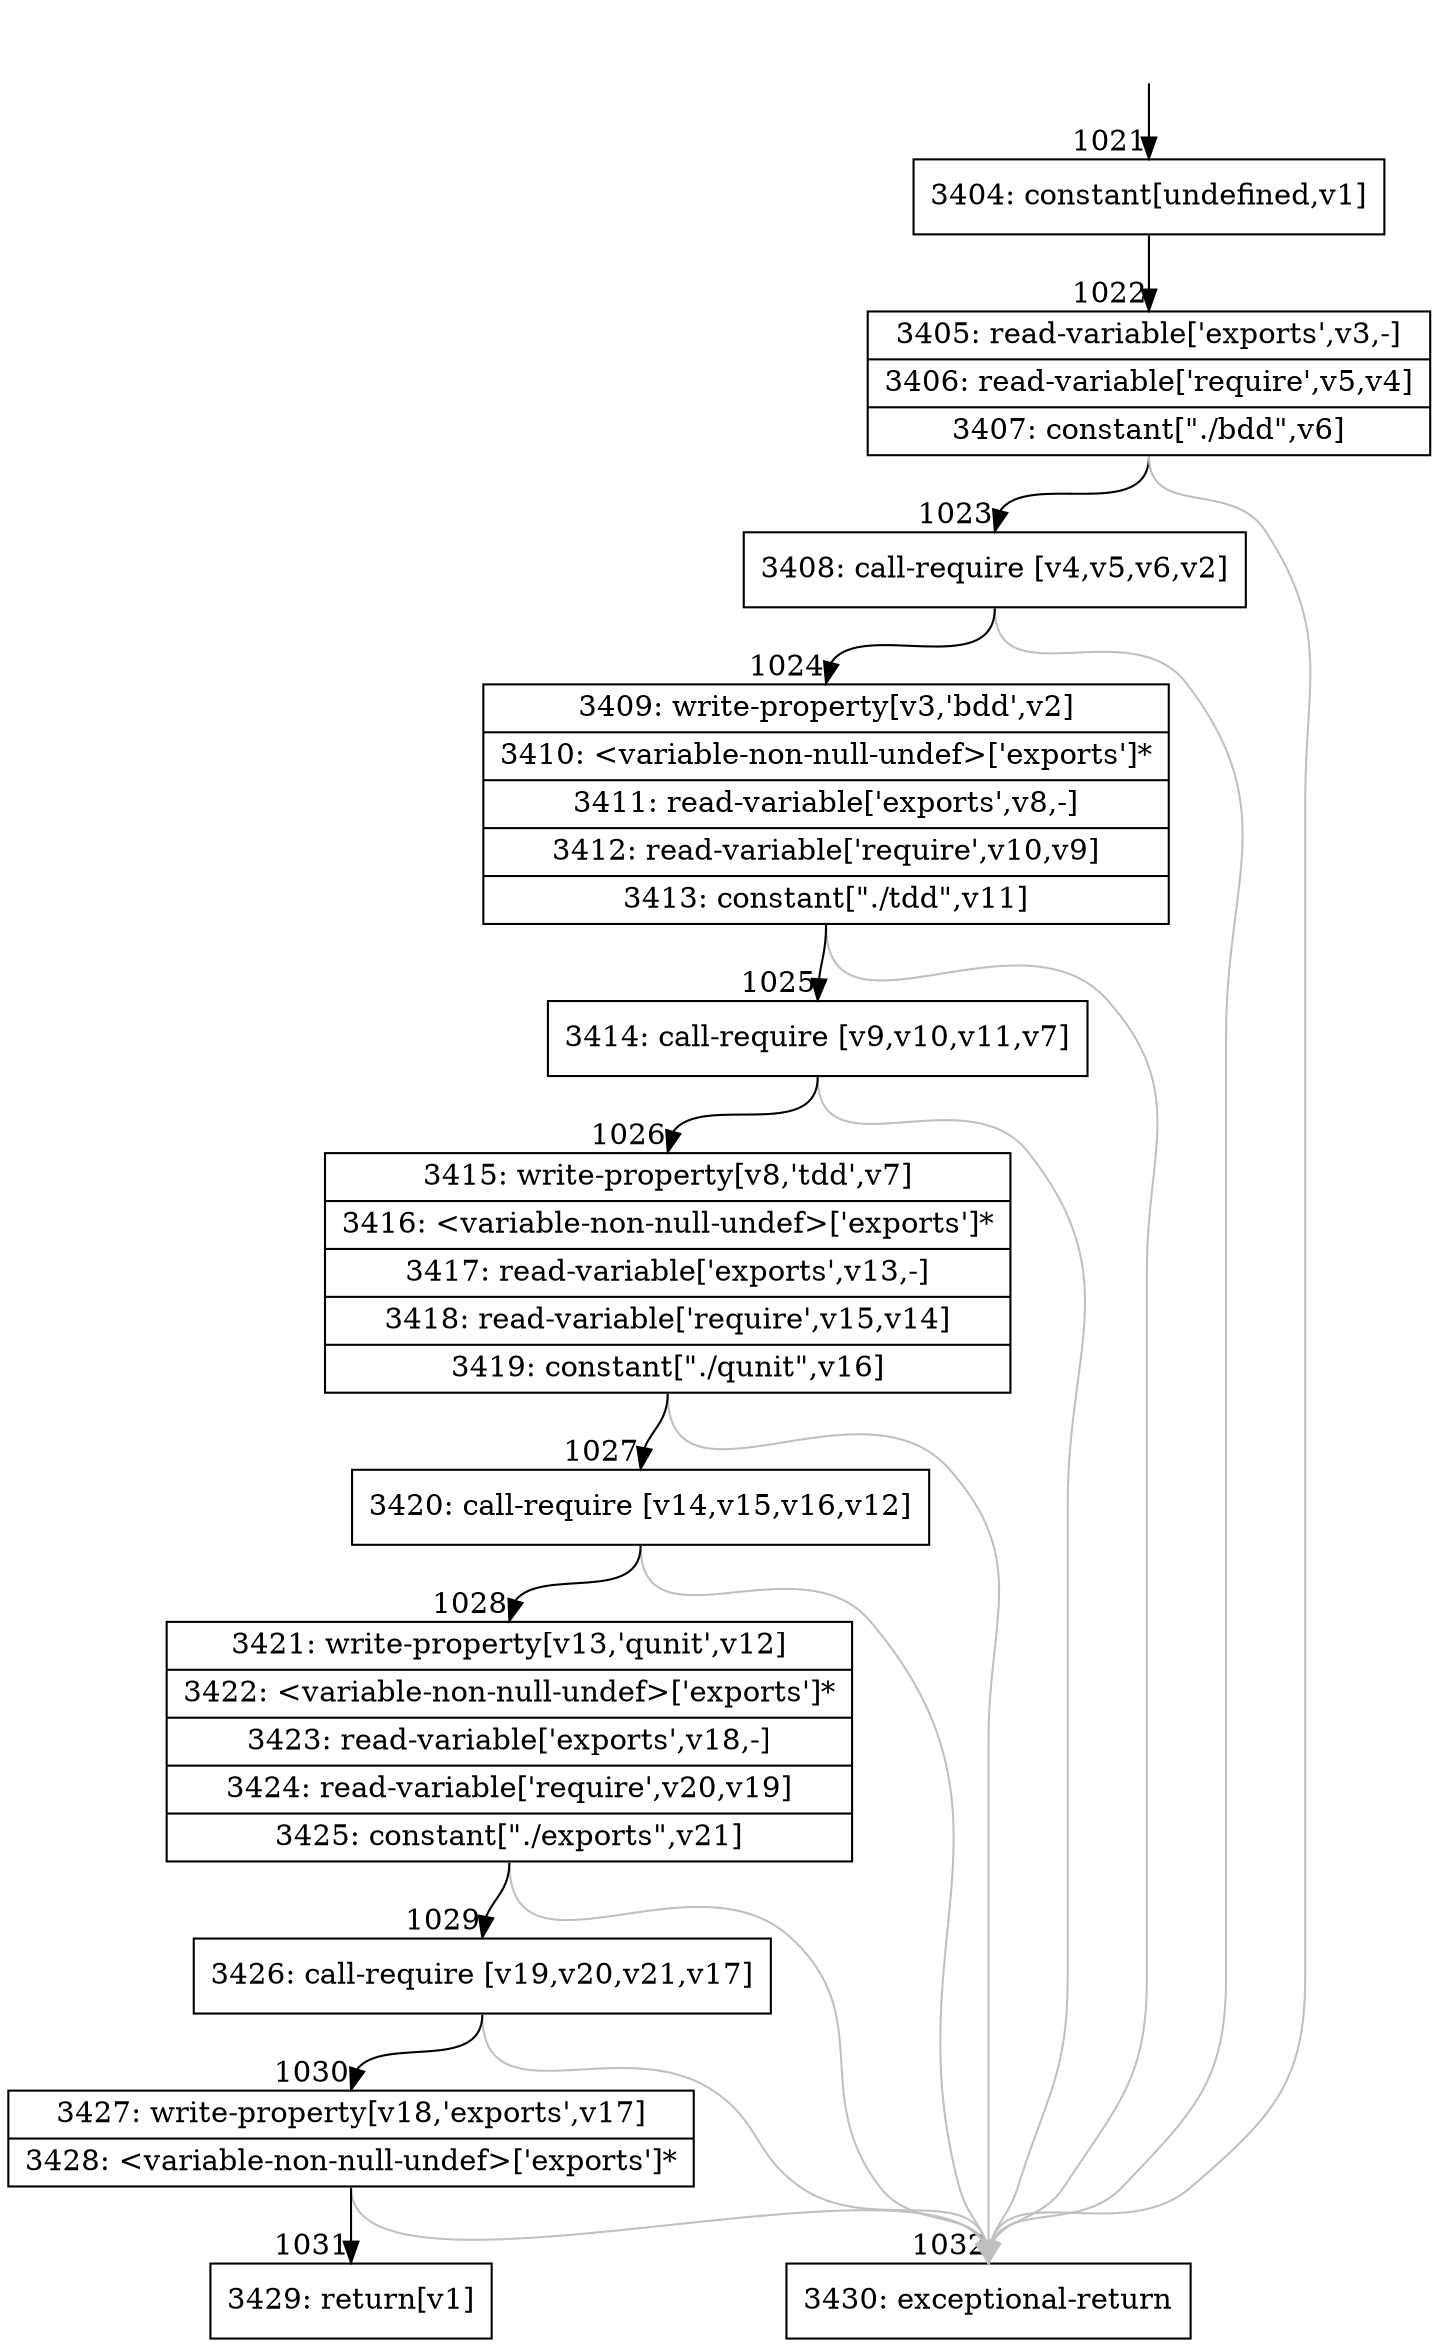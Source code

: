 digraph {
rankdir="TD"
BB_entry98[shape=none,label=""];
BB_entry98 -> BB1021 [tailport=s, headport=n, headlabel="    1021"]
BB1021 [shape=record label="{3404: constant[undefined,v1]}" ] 
BB1021 -> BB1022 [tailport=s, headport=n, headlabel="      1022"]
BB1022 [shape=record label="{3405: read-variable['exports',v3,-]|3406: read-variable['require',v5,v4]|3407: constant[\"./bdd\",v6]}" ] 
BB1022 -> BB1023 [tailport=s, headport=n, headlabel="      1023"]
BB1022 -> BB1032 [tailport=s, headport=n, color=gray, headlabel="      1032"]
BB1023 [shape=record label="{3408: call-require [v4,v5,v6,v2]}" ] 
BB1023 -> BB1024 [tailport=s, headport=n, headlabel="      1024"]
BB1023 -> BB1032 [tailport=s, headport=n, color=gray]
BB1024 [shape=record label="{3409: write-property[v3,'bdd',v2]|3410: \<variable-non-null-undef\>['exports']*|3411: read-variable['exports',v8,-]|3412: read-variable['require',v10,v9]|3413: constant[\"./tdd\",v11]}" ] 
BB1024 -> BB1025 [tailport=s, headport=n, headlabel="      1025"]
BB1024 -> BB1032 [tailport=s, headport=n, color=gray]
BB1025 [shape=record label="{3414: call-require [v9,v10,v11,v7]}" ] 
BB1025 -> BB1026 [tailport=s, headport=n, headlabel="      1026"]
BB1025 -> BB1032 [tailport=s, headport=n, color=gray]
BB1026 [shape=record label="{3415: write-property[v8,'tdd',v7]|3416: \<variable-non-null-undef\>['exports']*|3417: read-variable['exports',v13,-]|3418: read-variable['require',v15,v14]|3419: constant[\"./qunit\",v16]}" ] 
BB1026 -> BB1027 [tailport=s, headport=n, headlabel="      1027"]
BB1026 -> BB1032 [tailport=s, headport=n, color=gray]
BB1027 [shape=record label="{3420: call-require [v14,v15,v16,v12]}" ] 
BB1027 -> BB1028 [tailport=s, headport=n, headlabel="      1028"]
BB1027 -> BB1032 [tailport=s, headport=n, color=gray]
BB1028 [shape=record label="{3421: write-property[v13,'qunit',v12]|3422: \<variable-non-null-undef\>['exports']*|3423: read-variable['exports',v18,-]|3424: read-variable['require',v20,v19]|3425: constant[\"./exports\",v21]}" ] 
BB1028 -> BB1029 [tailport=s, headport=n, headlabel="      1029"]
BB1028 -> BB1032 [tailport=s, headport=n, color=gray]
BB1029 [shape=record label="{3426: call-require [v19,v20,v21,v17]}" ] 
BB1029 -> BB1030 [tailport=s, headport=n, headlabel="      1030"]
BB1029 -> BB1032 [tailport=s, headport=n, color=gray]
BB1030 [shape=record label="{3427: write-property[v18,'exports',v17]|3428: \<variable-non-null-undef\>['exports']*}" ] 
BB1030 -> BB1031 [tailport=s, headport=n, headlabel="      1031"]
BB1030 -> BB1032 [tailport=s, headport=n, color=gray]
BB1031 [shape=record label="{3429: return[v1]}" ] 
BB1032 [shape=record label="{3430: exceptional-return}" ] 
//#$~ 1189
}
